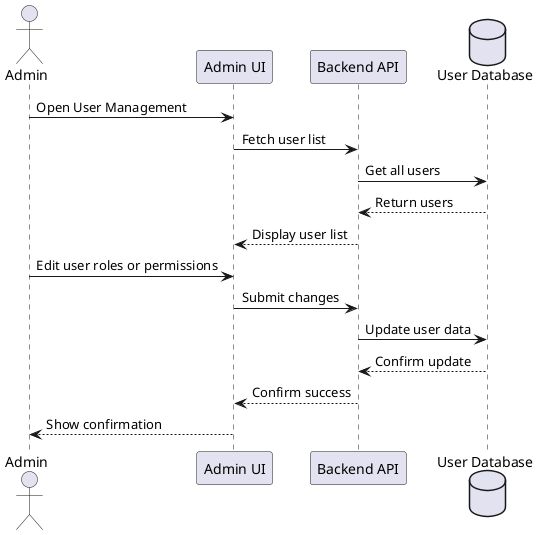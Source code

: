 @startuml
actor Admin
participant "Admin UI" as AdminUI
participant "Backend API" as API
database "User Database" as UserDB

Admin -> AdminUI: Open User Management
AdminUI -> API: Fetch user list
API -> UserDB: Get all users
UserDB --> API: Return users
API --> AdminUI: Display user list

Admin -> AdminUI: Edit user roles or permissions
AdminUI -> API: Submit changes
API -> UserDB: Update user data
UserDB --> API: Confirm update
API --> AdminUI: Confirm success
AdminUI --> Admin: Show confirmation
@enduml
